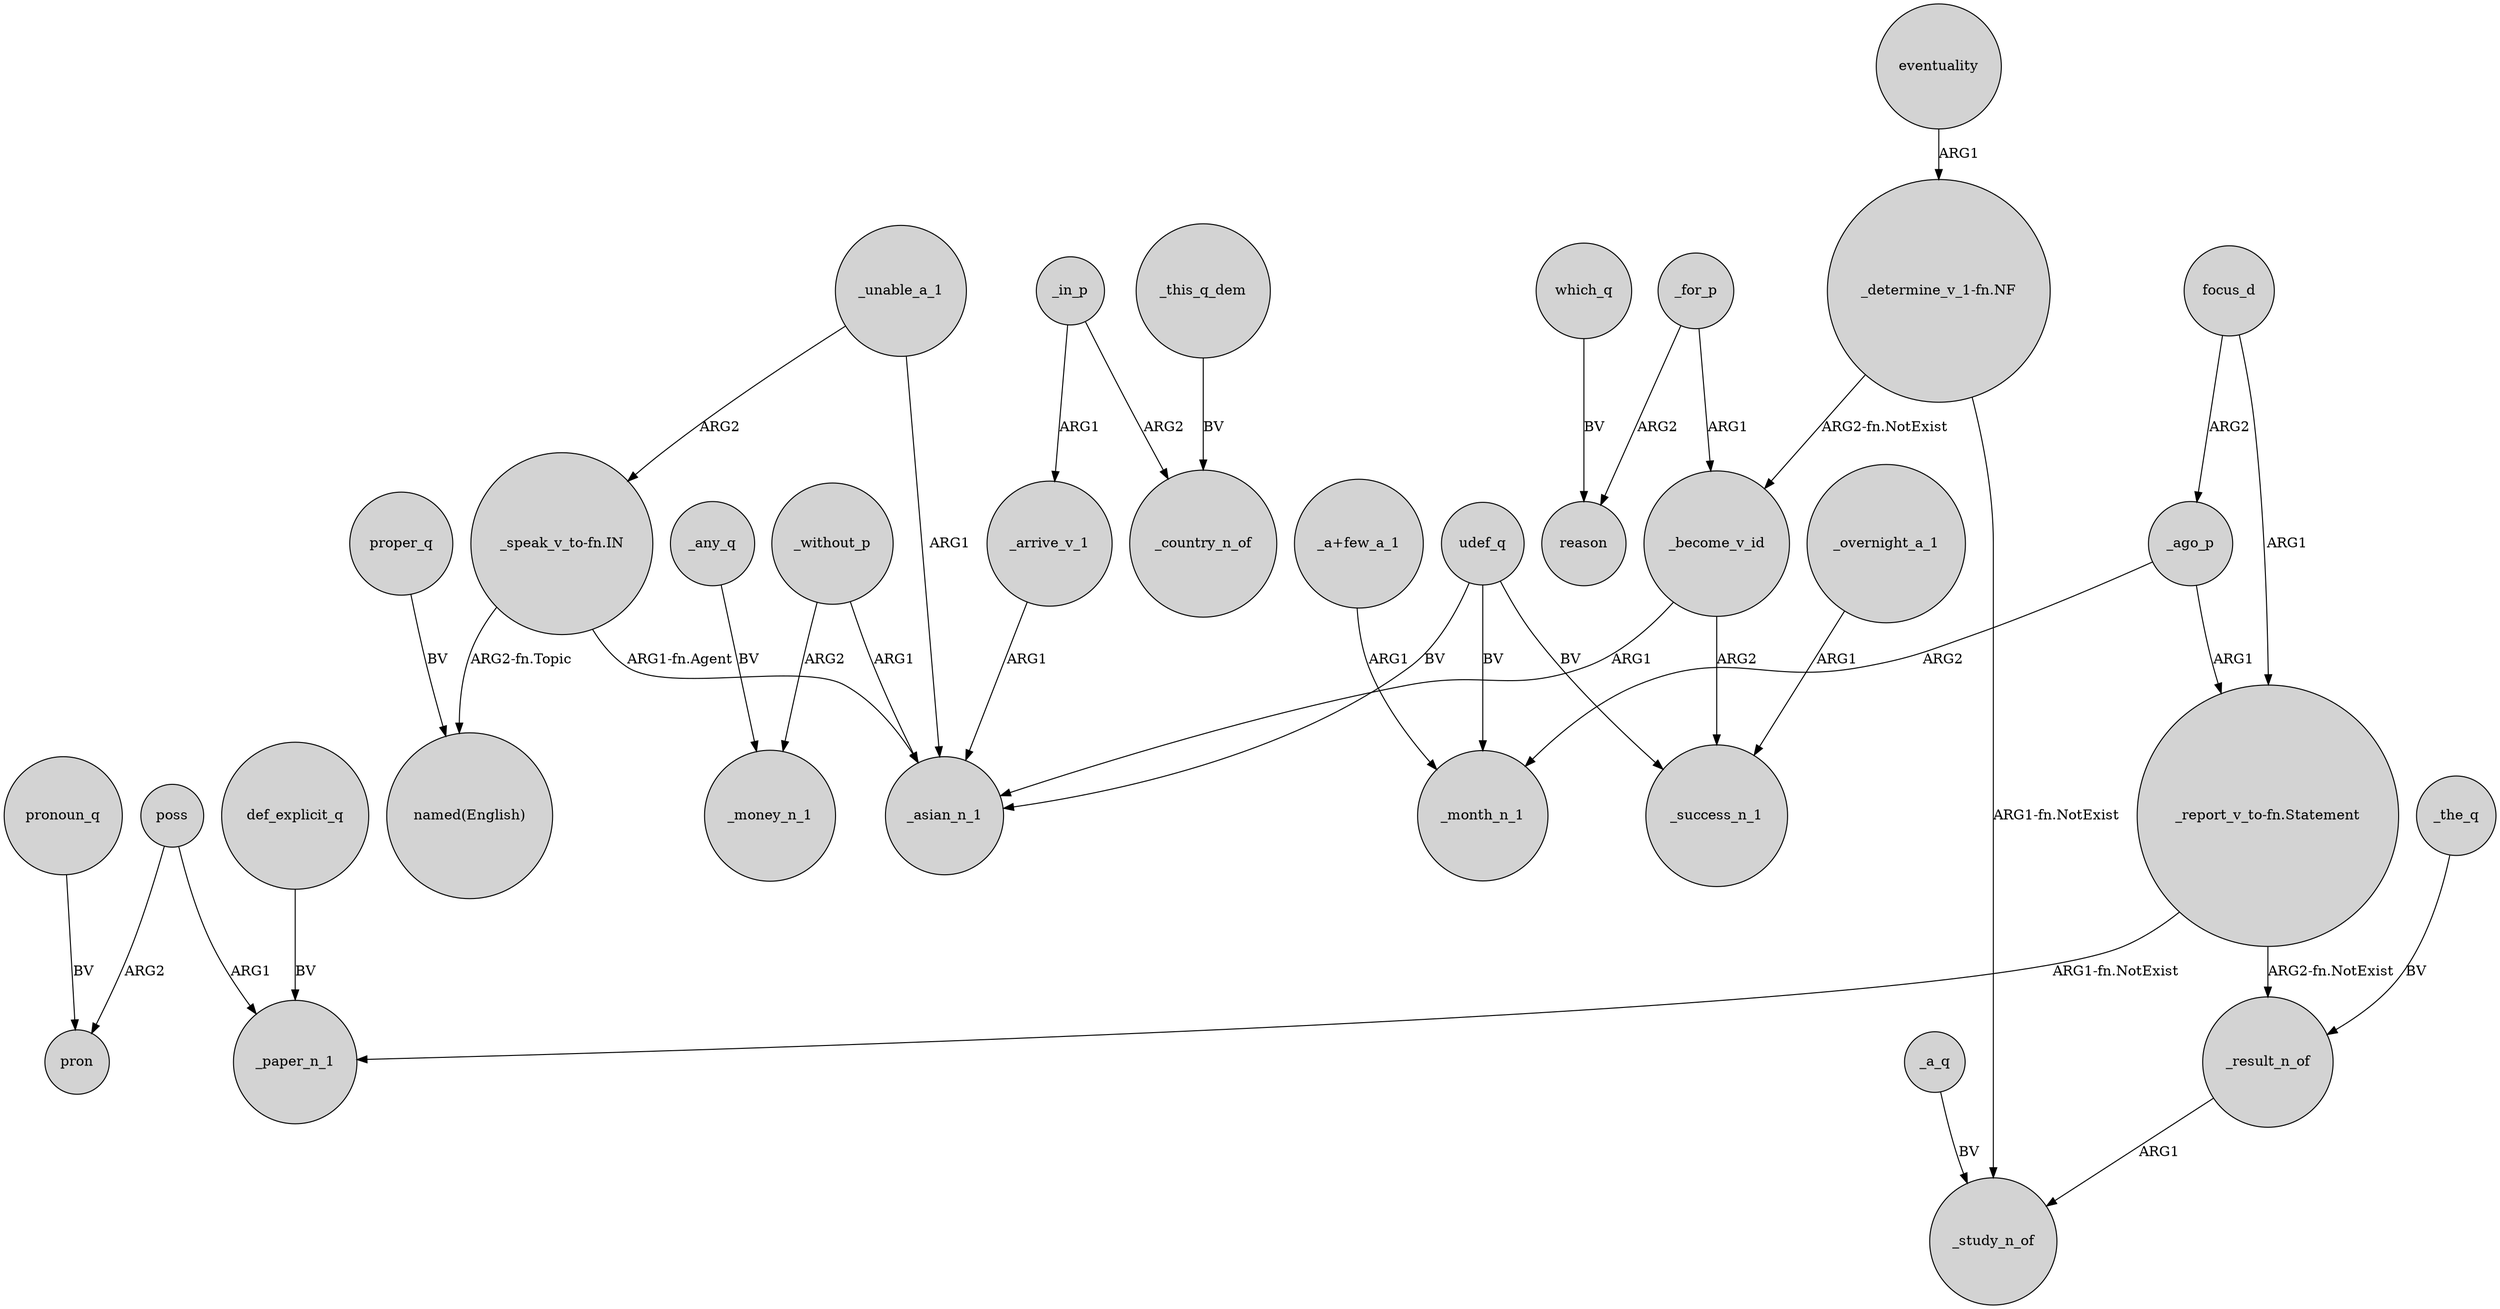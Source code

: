 digraph {
	node [shape=circle style=filled]
	_ago_p -> "_report_v_to-fn.Statement" [label=ARG1]
	focus_d -> "_report_v_to-fn.Statement" [label=ARG1]
	_a_q -> _study_n_of [label=BV]
	poss -> pron [label=ARG2]
	"_determine_v_1-fn.NF" -> _become_v_id [label="ARG2-fn.NotExist"]
	_unable_a_1 -> _asian_n_1 [label=ARG1]
	_unable_a_1 -> "_speak_v_to-fn.IN" [label=ARG2]
	poss -> _paper_n_1 [label=ARG1]
	def_explicit_q -> _paper_n_1 [label=BV]
	_the_q -> _result_n_of [label=BV]
	_for_p -> reason [label=ARG2]
	_any_q -> _money_n_1 [label=BV]
	_without_p -> _money_n_1 [label=ARG2]
	_in_p -> _country_n_of [label=ARG2]
	_this_q_dem -> _country_n_of [label=BV]
	proper_q -> "named(English)" [label=BV]
	udef_q -> _month_n_1 [label=BV]
	_without_p -> _asian_n_1 [label=ARG1]
	"_report_v_to-fn.Statement" -> _result_n_of [label="ARG2-fn.NotExist"]
	"_speak_v_to-fn.IN" -> _asian_n_1 [label="ARG1-fn.Agent"]
	which_q -> reason [label=BV]
	udef_q -> _success_n_1 [label=BV]
	pronoun_q -> pron [label=BV]
	_result_n_of -> _study_n_of [label=ARG1]
	_in_p -> _arrive_v_1 [label=ARG1]
	"_a+few_a_1" -> _month_n_1 [label=ARG1]
	_overnight_a_1 -> _success_n_1 [label=ARG1]
	_arrive_v_1 -> _asian_n_1 [label=ARG1]
	"_speak_v_to-fn.IN" -> "named(English)" [label="ARG2-fn.Topic"]
	_become_v_id -> _success_n_1 [label=ARG2]
	"_report_v_to-fn.Statement" -> _paper_n_1 [label="ARG1-fn.NotExist"]
	"_determine_v_1-fn.NF" -> _study_n_of [label="ARG1-fn.NotExist"]
	focus_d -> _ago_p [label=ARG2]
	_ago_p -> _month_n_1 [label=ARG2]
	udef_q -> _asian_n_1 [label=BV]
	eventuality -> "_determine_v_1-fn.NF" [label=ARG1]
	_for_p -> _become_v_id [label=ARG1]
	_become_v_id -> _asian_n_1 [label=ARG1]
}
